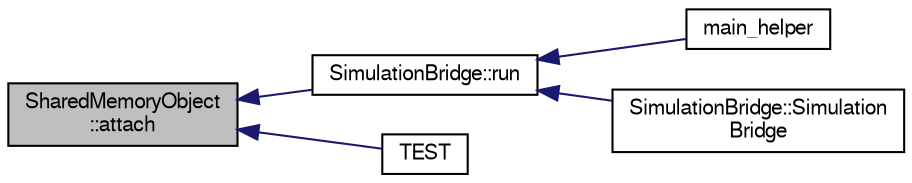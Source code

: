digraph "SharedMemoryObject::attach"
{
  edge [fontname="FreeSans",fontsize="10",labelfontname="FreeSans",labelfontsize="10"];
  node [fontname="FreeSans",fontsize="10",shape=record];
  rankdir="LR";
  Node1 [label="SharedMemoryObject\l::attach",height=0.2,width=0.4,color="black", fillcolor="grey75", style="filled", fontcolor="black"];
  Node1 -> Node2 [dir="back",color="midnightblue",fontsize="10",style="solid",fontname="FreeSans"];
  Node2 [label="SimulationBridge::run",height=0.2,width=0.4,color="black", fillcolor="white", style="filled",URL="$d8/d3a/class_simulation_bridge.html#a0a9846e88d9afe3370ffe10db348a366"];
  Node2 -> Node3 [dir="back",color="midnightblue",fontsize="10",style="solid",fontname="FreeSans"];
  Node3 [label="main_helper",height=0.2,width=0.4,color="black", fillcolor="white", style="filled",URL="$d3/dfa/main__helper_8cpp.html#acd1b6ffaae55ecc3c765c38ce5bf3a95"];
  Node2 -> Node4 [dir="back",color="midnightblue",fontsize="10",style="solid",fontname="FreeSans"];
  Node4 [label="SimulationBridge::Simulation\lBridge",height=0.2,width=0.4,color="black", fillcolor="white", style="filled",URL="$d8/d3a/class_simulation_bridge.html#a5cdefecff31a17a54c840de90020d230"];
  Node1 -> Node5 [dir="back",color="midnightblue",fontsize="10",style="solid",fontname="FreeSans"];
  Node5 [label="TEST",height=0.2,width=0.4,color="black", fillcolor="white", style="filled",URL="$d8/d5e/test__shared_memory_8cpp.html#a6f7454dae5501de733df2e1fddbc4c5c"];
}
